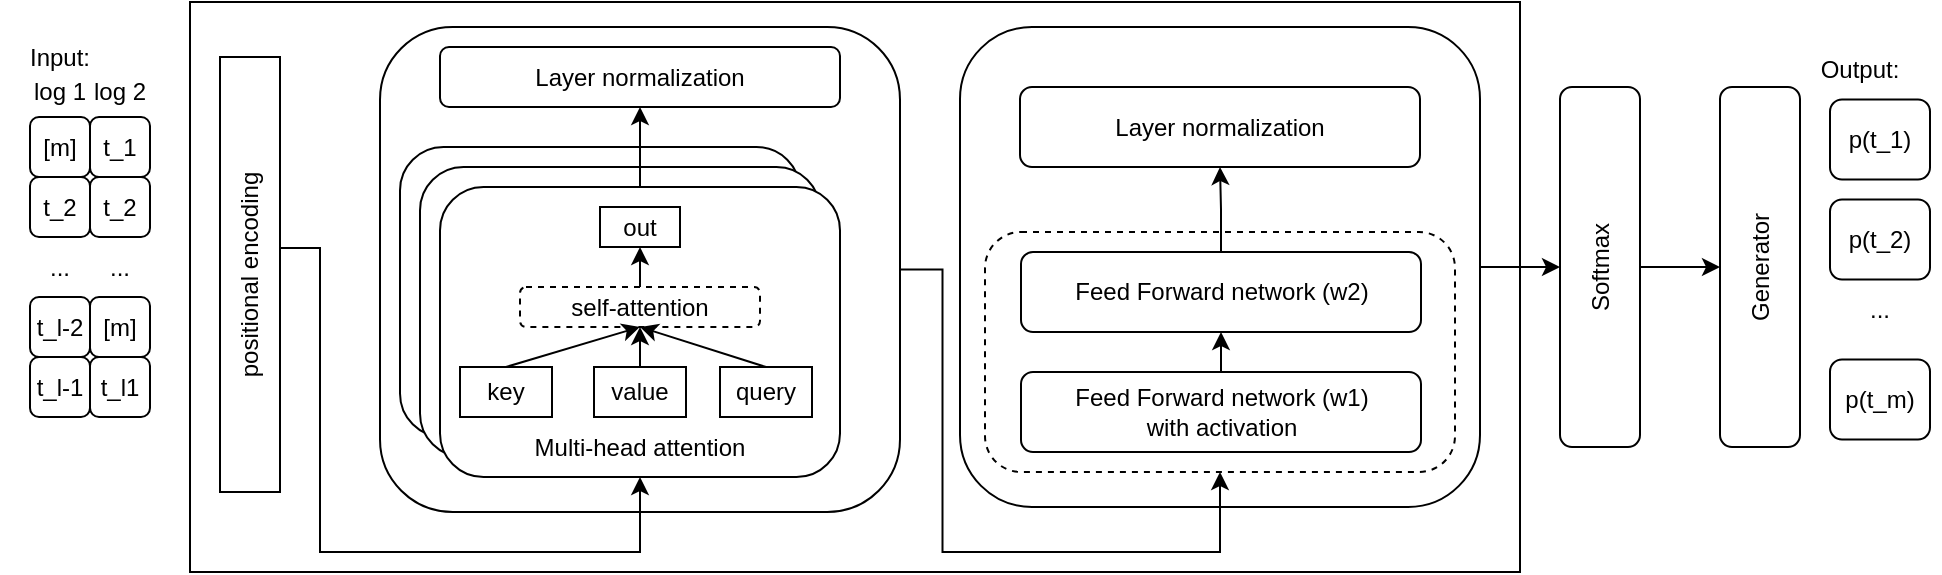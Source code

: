 <mxfile version="22.1.18" type="github">
  <diagram name="第 1 页" id="Y0SxacPxAmktTT1SmDo6">
    <mxGraphModel dx="1562" dy="858" grid="1" gridSize="10" guides="1" tooltips="1" connect="1" arrows="1" fold="1" page="1" pageScale="1" pageWidth="827" pageHeight="1169" math="0" shadow="0">
      <root>
        <mxCell id="0" />
        <mxCell id="1" parent="0" />
        <mxCell id="7q71eSsdtGfGwSLbLFE9-16" value="" style="rounded=0;whiteSpace=wrap;html=1;" vertex="1" parent="1">
          <mxGeometry x="255" y="305" width="665" height="285" as="geometry" />
        </mxCell>
        <mxCell id="7q71eSsdtGfGwSLbLFE9-72" style="edgeStyle=orthogonalEdgeStyle;rounded=0;orthogonalLoop=1;jettySize=auto;html=1;exitX=1;exitY=0.5;exitDx=0;exitDy=0;entryX=0;entryY=0.5;entryDx=0;entryDy=0;" edge="1" parent="1" source="7q71eSsdtGfGwSLbLFE9-62" target="7q71eSsdtGfGwSLbLFE9-70">
          <mxGeometry relative="1" as="geometry" />
        </mxCell>
        <mxCell id="7q71eSsdtGfGwSLbLFE9-62" value="" style="rounded=1;whiteSpace=wrap;html=1;" vertex="1" parent="1">
          <mxGeometry x="640" y="317.5" width="260" height="240" as="geometry" />
        </mxCell>
        <mxCell id="7q71eSsdtGfGwSLbLFE9-69" style="edgeStyle=orthogonalEdgeStyle;rounded=0;orthogonalLoop=1;jettySize=auto;html=1;exitX=1;exitY=0.5;exitDx=0;exitDy=0;entryX=0.5;entryY=1;entryDx=0;entryDy=0;" edge="1" parent="1" source="7q71eSsdtGfGwSLbLFE9-18" target="7q71eSsdtGfGwSLbLFE9-63">
          <mxGeometry relative="1" as="geometry" />
        </mxCell>
        <mxCell id="7q71eSsdtGfGwSLbLFE9-18" value="" style="rounded=1;whiteSpace=wrap;html=1;" vertex="1" parent="1">
          <mxGeometry x="350" y="317.5" width="260" height="242.5" as="geometry" />
        </mxCell>
        <mxCell id="7q71eSsdtGfGwSLbLFE9-1" value="[m]" style="rounded=1;whiteSpace=wrap;html=1;" vertex="1" parent="1">
          <mxGeometry x="175" y="362.5" width="30" height="30" as="geometry" />
        </mxCell>
        <mxCell id="7q71eSsdtGfGwSLbLFE9-3" value="t_1" style="rounded=1;whiteSpace=wrap;html=1;" vertex="1" parent="1">
          <mxGeometry x="205" y="362.5" width="30" height="30" as="geometry" />
        </mxCell>
        <mxCell id="7q71eSsdtGfGwSLbLFE9-4" value="t_2" style="rounded=1;whiteSpace=wrap;html=1;" vertex="1" parent="1">
          <mxGeometry x="175" y="392.5" width="30" height="30" as="geometry" />
        </mxCell>
        <mxCell id="7q71eSsdtGfGwSLbLFE9-5" value="t_2" style="rounded=1;whiteSpace=wrap;html=1;" vertex="1" parent="1">
          <mxGeometry x="205" y="392.5" width="30" height="30" as="geometry" />
        </mxCell>
        <mxCell id="7q71eSsdtGfGwSLbLFE9-10" value="t_l-2" style="rounded=1;whiteSpace=wrap;html=1;" vertex="1" parent="1">
          <mxGeometry x="175" y="452.5" width="30" height="30" as="geometry" />
        </mxCell>
        <mxCell id="7q71eSsdtGfGwSLbLFE9-11" value="[m]" style="rounded=1;whiteSpace=wrap;html=1;" vertex="1" parent="1">
          <mxGeometry x="205" y="452.5" width="30" height="30" as="geometry" />
        </mxCell>
        <mxCell id="7q71eSsdtGfGwSLbLFE9-12" value="t_l-1" style="rounded=1;whiteSpace=wrap;html=1;" vertex="1" parent="1">
          <mxGeometry x="175" y="482.5" width="30" height="30" as="geometry" />
        </mxCell>
        <mxCell id="7q71eSsdtGfGwSLbLFE9-13" value="t_l1" style="rounded=1;whiteSpace=wrap;html=1;" vertex="1" parent="1">
          <mxGeometry x="205" y="482.5" width="30" height="30" as="geometry" />
        </mxCell>
        <mxCell id="7q71eSsdtGfGwSLbLFE9-14" value="..." style="text;html=1;strokeColor=none;fillColor=none;align=center;verticalAlign=middle;whiteSpace=wrap;rounded=0;" vertex="1" parent="1">
          <mxGeometry x="160" y="422.5" width="60" height="30" as="geometry" />
        </mxCell>
        <mxCell id="7q71eSsdtGfGwSLbLFE9-15" value="..." style="text;html=1;strokeColor=none;fillColor=none;align=center;verticalAlign=middle;whiteSpace=wrap;rounded=0;" vertex="1" parent="1">
          <mxGeometry x="190" y="422.5" width="60" height="30" as="geometry" />
        </mxCell>
        <mxCell id="7q71eSsdtGfGwSLbLFE9-60" style="edgeStyle=orthogonalEdgeStyle;rounded=0;orthogonalLoop=1;jettySize=auto;html=1;exitX=1;exitY=0.5;exitDx=0;exitDy=0;entryX=0.5;entryY=1;entryDx=0;entryDy=0;" edge="1" parent="1" source="7q71eSsdtGfGwSLbLFE9-17" target="7q71eSsdtGfGwSLbLFE9-56">
          <mxGeometry relative="1" as="geometry">
            <Array as="points">
              <mxPoint x="320" y="428" />
              <mxPoint x="320" y="580" />
              <mxPoint x="480" y="580" />
            </Array>
          </mxGeometry>
        </mxCell>
        <mxCell id="7q71eSsdtGfGwSLbLFE9-17" value="positional encoding" style="rounded=0;whiteSpace=wrap;html=1;horizontal=0;" vertex="1" parent="1">
          <mxGeometry x="270" y="332.5" width="30" height="217.5" as="geometry" />
        </mxCell>
        <mxCell id="7q71eSsdtGfGwSLbLFE9-19" value="Layer normalization" style="rounded=1;whiteSpace=wrap;html=1;" vertex="1" parent="1">
          <mxGeometry x="380" y="327.5" width="200" height="30" as="geometry" />
        </mxCell>
        <mxCell id="7q71eSsdtGfGwSLbLFE9-20" value="" style="rounded=1;whiteSpace=wrap;html=1;" vertex="1" parent="1">
          <mxGeometry x="360" y="377.5" width="200" height="145" as="geometry" />
        </mxCell>
        <mxCell id="7q71eSsdtGfGwSLbLFE9-21" value="out" style="rounded=0;whiteSpace=wrap;html=1;" vertex="1" parent="1">
          <mxGeometry x="440" y="387.5" width="40" height="20" as="geometry" />
        </mxCell>
        <mxCell id="7q71eSsdtGfGwSLbLFE9-33" style="edgeStyle=orthogonalEdgeStyle;rounded=0;orthogonalLoop=1;jettySize=auto;html=1;exitX=0.5;exitY=0;exitDx=0;exitDy=0;entryX=0.5;entryY=1;entryDx=0;entryDy=0;" edge="1" parent="1" source="7q71eSsdtGfGwSLbLFE9-22" target="7q71eSsdtGfGwSLbLFE9-21">
          <mxGeometry relative="1" as="geometry" />
        </mxCell>
        <mxCell id="7q71eSsdtGfGwSLbLFE9-22" value="self-attention" style="rounded=1;whiteSpace=wrap;html=1;dashed=1;" vertex="1" parent="1">
          <mxGeometry x="400" y="427.5" width="120" height="20" as="geometry" />
        </mxCell>
        <mxCell id="7q71eSsdtGfGwSLbLFE9-28" style="rounded=0;orthogonalLoop=1;jettySize=auto;html=1;exitX=0.5;exitY=0;exitDx=0;exitDy=0;entryX=0.5;entryY=1;entryDx=0;entryDy=0;" edge="1" parent="1" source="7q71eSsdtGfGwSLbLFE9-23" target="7q71eSsdtGfGwSLbLFE9-22">
          <mxGeometry relative="1" as="geometry" />
        </mxCell>
        <mxCell id="7q71eSsdtGfGwSLbLFE9-23" value="key" style="rounded=0;whiteSpace=wrap;html=1;" vertex="1" parent="1">
          <mxGeometry x="370" y="467.5" width="46" height="25" as="geometry" />
        </mxCell>
        <mxCell id="7q71eSsdtGfGwSLbLFE9-31" style="edgeStyle=orthogonalEdgeStyle;rounded=0;orthogonalLoop=1;jettySize=auto;html=1;exitX=0.5;exitY=0;exitDx=0;exitDy=0;entryX=0.5;entryY=1;entryDx=0;entryDy=0;" edge="1" parent="1" source="7q71eSsdtGfGwSLbLFE9-24" target="7q71eSsdtGfGwSLbLFE9-22">
          <mxGeometry relative="1" as="geometry" />
        </mxCell>
        <mxCell id="7q71eSsdtGfGwSLbLFE9-24" value="value" style="rounded=0;whiteSpace=wrap;html=1;" vertex="1" parent="1">
          <mxGeometry x="437" y="467.5" width="46" height="25" as="geometry" />
        </mxCell>
        <mxCell id="7q71eSsdtGfGwSLbLFE9-32" style="rounded=0;orthogonalLoop=1;jettySize=auto;html=1;exitX=0.5;exitY=0;exitDx=0;exitDy=0;entryX=0.5;entryY=1;entryDx=0;entryDy=0;" edge="1" parent="1" source="7q71eSsdtGfGwSLbLFE9-25" target="7q71eSsdtGfGwSLbLFE9-22">
          <mxGeometry relative="1" as="geometry" />
        </mxCell>
        <mxCell id="7q71eSsdtGfGwSLbLFE9-25" value="query" style="rounded=0;whiteSpace=wrap;html=1;" vertex="1" parent="1">
          <mxGeometry x="500" y="467.5" width="46" height="25" as="geometry" />
        </mxCell>
        <mxCell id="7q71eSsdtGfGwSLbLFE9-34" value="Multi-head attention" style="text;html=1;strokeColor=none;fillColor=none;align=center;verticalAlign=middle;whiteSpace=wrap;rounded=0;" vertex="1" parent="1">
          <mxGeometry x="395" y="492.5" width="130" height="30" as="geometry" />
        </mxCell>
        <mxCell id="7q71eSsdtGfGwSLbLFE9-35" value="" style="rounded=1;whiteSpace=wrap;html=1;" vertex="1" parent="1">
          <mxGeometry x="370" y="387.5" width="200" height="145" as="geometry" />
        </mxCell>
        <mxCell id="7q71eSsdtGfGwSLbLFE9-36" value="out" style="rounded=0;whiteSpace=wrap;html=1;" vertex="1" parent="1">
          <mxGeometry x="450" y="397.5" width="40" height="20" as="geometry" />
        </mxCell>
        <mxCell id="7q71eSsdtGfGwSLbLFE9-37" style="edgeStyle=orthogonalEdgeStyle;rounded=0;orthogonalLoop=1;jettySize=auto;html=1;exitX=0.5;exitY=0;exitDx=0;exitDy=0;entryX=0.5;entryY=1;entryDx=0;entryDy=0;" edge="1" parent="1" source="7q71eSsdtGfGwSLbLFE9-38" target="7q71eSsdtGfGwSLbLFE9-36">
          <mxGeometry relative="1" as="geometry" />
        </mxCell>
        <mxCell id="7q71eSsdtGfGwSLbLFE9-38" value="self-attention" style="rounded=1;whiteSpace=wrap;html=1;dashed=1;" vertex="1" parent="1">
          <mxGeometry x="410" y="437.5" width="120" height="20" as="geometry" />
        </mxCell>
        <mxCell id="7q71eSsdtGfGwSLbLFE9-39" style="rounded=0;orthogonalLoop=1;jettySize=auto;html=1;exitX=0.5;exitY=0;exitDx=0;exitDy=0;entryX=0.5;entryY=1;entryDx=0;entryDy=0;" edge="1" parent="1" source="7q71eSsdtGfGwSLbLFE9-40" target="7q71eSsdtGfGwSLbLFE9-38">
          <mxGeometry relative="1" as="geometry" />
        </mxCell>
        <mxCell id="7q71eSsdtGfGwSLbLFE9-40" value="key" style="rounded=0;whiteSpace=wrap;html=1;" vertex="1" parent="1">
          <mxGeometry x="380" y="477.5" width="46" height="25" as="geometry" />
        </mxCell>
        <mxCell id="7q71eSsdtGfGwSLbLFE9-41" style="edgeStyle=orthogonalEdgeStyle;rounded=0;orthogonalLoop=1;jettySize=auto;html=1;exitX=0.5;exitY=0;exitDx=0;exitDy=0;entryX=0.5;entryY=1;entryDx=0;entryDy=0;" edge="1" parent="1" source="7q71eSsdtGfGwSLbLFE9-42" target="7q71eSsdtGfGwSLbLFE9-38">
          <mxGeometry relative="1" as="geometry" />
        </mxCell>
        <mxCell id="7q71eSsdtGfGwSLbLFE9-42" value="value" style="rounded=0;whiteSpace=wrap;html=1;" vertex="1" parent="1">
          <mxGeometry x="447" y="477.5" width="46" height="25" as="geometry" />
        </mxCell>
        <mxCell id="7q71eSsdtGfGwSLbLFE9-43" style="rounded=0;orthogonalLoop=1;jettySize=auto;html=1;exitX=0.5;exitY=0;exitDx=0;exitDy=0;entryX=0.5;entryY=1;entryDx=0;entryDy=0;" edge="1" parent="1" source="7q71eSsdtGfGwSLbLFE9-44" target="7q71eSsdtGfGwSLbLFE9-38">
          <mxGeometry relative="1" as="geometry" />
        </mxCell>
        <mxCell id="7q71eSsdtGfGwSLbLFE9-44" value="query" style="rounded=0;whiteSpace=wrap;html=1;" vertex="1" parent="1">
          <mxGeometry x="510" y="477.5" width="46" height="25" as="geometry" />
        </mxCell>
        <mxCell id="7q71eSsdtGfGwSLbLFE9-45" value="Multi-head attention" style="text;html=1;strokeColor=none;fillColor=none;align=center;verticalAlign=middle;whiteSpace=wrap;rounded=0;" vertex="1" parent="1">
          <mxGeometry x="405" y="502.5" width="130" height="30" as="geometry" />
        </mxCell>
        <mxCell id="7q71eSsdtGfGwSLbLFE9-57" style="edgeStyle=orthogonalEdgeStyle;rounded=0;orthogonalLoop=1;jettySize=auto;html=1;exitX=0.5;exitY=0;exitDx=0;exitDy=0;entryX=0.5;entryY=1;entryDx=0;entryDy=0;" edge="1" parent="1" source="7q71eSsdtGfGwSLbLFE9-46" target="7q71eSsdtGfGwSLbLFE9-19">
          <mxGeometry relative="1" as="geometry" />
        </mxCell>
        <mxCell id="7q71eSsdtGfGwSLbLFE9-46" value="" style="rounded=1;whiteSpace=wrap;html=1;" vertex="1" parent="1">
          <mxGeometry x="380" y="397.5" width="200" height="145" as="geometry" />
        </mxCell>
        <mxCell id="7q71eSsdtGfGwSLbLFE9-47" value="out" style="rounded=0;whiteSpace=wrap;html=1;" vertex="1" parent="1">
          <mxGeometry x="460" y="407.5" width="40" height="20" as="geometry" />
        </mxCell>
        <mxCell id="7q71eSsdtGfGwSLbLFE9-48" style="edgeStyle=orthogonalEdgeStyle;rounded=0;orthogonalLoop=1;jettySize=auto;html=1;exitX=0.5;exitY=0;exitDx=0;exitDy=0;entryX=0.5;entryY=1;entryDx=0;entryDy=0;" edge="1" parent="1" source="7q71eSsdtGfGwSLbLFE9-49" target="7q71eSsdtGfGwSLbLFE9-47">
          <mxGeometry relative="1" as="geometry" />
        </mxCell>
        <mxCell id="7q71eSsdtGfGwSLbLFE9-49" value="self-attention" style="rounded=1;whiteSpace=wrap;html=1;dashed=1;" vertex="1" parent="1">
          <mxGeometry x="420" y="447.5" width="120" height="20" as="geometry" />
        </mxCell>
        <mxCell id="7q71eSsdtGfGwSLbLFE9-50" style="rounded=0;orthogonalLoop=1;jettySize=auto;html=1;exitX=0.5;exitY=0;exitDx=0;exitDy=0;entryX=0.5;entryY=1;entryDx=0;entryDy=0;" edge="1" parent="1" source="7q71eSsdtGfGwSLbLFE9-51" target="7q71eSsdtGfGwSLbLFE9-49">
          <mxGeometry relative="1" as="geometry" />
        </mxCell>
        <mxCell id="7q71eSsdtGfGwSLbLFE9-51" value="key" style="rounded=0;whiteSpace=wrap;html=1;" vertex="1" parent="1">
          <mxGeometry x="390" y="487.5" width="46" height="25" as="geometry" />
        </mxCell>
        <mxCell id="7q71eSsdtGfGwSLbLFE9-52" style="edgeStyle=orthogonalEdgeStyle;rounded=0;orthogonalLoop=1;jettySize=auto;html=1;exitX=0.5;exitY=0;exitDx=0;exitDy=0;entryX=0.5;entryY=1;entryDx=0;entryDy=0;" edge="1" parent="1" source="7q71eSsdtGfGwSLbLFE9-53" target="7q71eSsdtGfGwSLbLFE9-49">
          <mxGeometry relative="1" as="geometry" />
        </mxCell>
        <mxCell id="7q71eSsdtGfGwSLbLFE9-53" value="value" style="rounded=0;whiteSpace=wrap;html=1;" vertex="1" parent="1">
          <mxGeometry x="457" y="487.5" width="46" height="25" as="geometry" />
        </mxCell>
        <mxCell id="7q71eSsdtGfGwSLbLFE9-54" style="rounded=0;orthogonalLoop=1;jettySize=auto;html=1;exitX=0.5;exitY=0;exitDx=0;exitDy=0;entryX=0.5;entryY=1;entryDx=0;entryDy=0;" edge="1" parent="1" source="7q71eSsdtGfGwSLbLFE9-55" target="7q71eSsdtGfGwSLbLFE9-49">
          <mxGeometry relative="1" as="geometry" />
        </mxCell>
        <mxCell id="7q71eSsdtGfGwSLbLFE9-55" value="query" style="rounded=0;whiteSpace=wrap;html=1;" vertex="1" parent="1">
          <mxGeometry x="520" y="487.5" width="46" height="25" as="geometry" />
        </mxCell>
        <mxCell id="7q71eSsdtGfGwSLbLFE9-56" value="Multi-head attention" style="text;html=1;strokeColor=none;fillColor=none;align=center;verticalAlign=middle;whiteSpace=wrap;rounded=0;" vertex="1" parent="1">
          <mxGeometry x="415" y="512.5" width="130" height="30" as="geometry" />
        </mxCell>
        <mxCell id="7q71eSsdtGfGwSLbLFE9-63" value="" style="rounded=1;whiteSpace=wrap;html=1;dashed=1;" vertex="1" parent="1">
          <mxGeometry x="652.5" y="420" width="235" height="120" as="geometry" />
        </mxCell>
        <mxCell id="7q71eSsdtGfGwSLbLFE9-68" style="edgeStyle=orthogonalEdgeStyle;rounded=0;orthogonalLoop=1;jettySize=auto;html=1;exitX=0.5;exitY=0;exitDx=0;exitDy=0;entryX=0.5;entryY=1;entryDx=0;entryDy=0;" edge="1" parent="1" source="7q71eSsdtGfGwSLbLFE9-64" target="7q71eSsdtGfGwSLbLFE9-67">
          <mxGeometry relative="1" as="geometry" />
        </mxCell>
        <mxCell id="7q71eSsdtGfGwSLbLFE9-64" value="Feed Forward network (w2)" style="rounded=1;whiteSpace=wrap;html=1;" vertex="1" parent="1">
          <mxGeometry x="670.5" y="430" width="200" height="40" as="geometry" />
        </mxCell>
        <mxCell id="7q71eSsdtGfGwSLbLFE9-66" style="edgeStyle=orthogonalEdgeStyle;rounded=0;orthogonalLoop=1;jettySize=auto;html=1;exitX=0.5;exitY=0;exitDx=0;exitDy=0;entryX=0.5;entryY=1;entryDx=0;entryDy=0;" edge="1" parent="1" source="7q71eSsdtGfGwSLbLFE9-65" target="7q71eSsdtGfGwSLbLFE9-64">
          <mxGeometry relative="1" as="geometry" />
        </mxCell>
        <mxCell id="7q71eSsdtGfGwSLbLFE9-65" value="Feed Forward network (w1)&lt;br&gt;with activation" style="rounded=1;whiteSpace=wrap;html=1;" vertex="1" parent="1">
          <mxGeometry x="670.5" y="490" width="200" height="40" as="geometry" />
        </mxCell>
        <mxCell id="7q71eSsdtGfGwSLbLFE9-67" value="Layer normalization" style="rounded=1;whiteSpace=wrap;html=1;" vertex="1" parent="1">
          <mxGeometry x="670" y="347.5" width="200" height="40" as="geometry" />
        </mxCell>
        <mxCell id="7q71eSsdtGfGwSLbLFE9-73" style="edgeStyle=orthogonalEdgeStyle;rounded=0;orthogonalLoop=1;jettySize=auto;html=1;exitX=1;exitY=0.5;exitDx=0;exitDy=0;entryX=0;entryY=0.5;entryDx=0;entryDy=0;" edge="1" parent="1" source="7q71eSsdtGfGwSLbLFE9-70" target="7q71eSsdtGfGwSLbLFE9-71">
          <mxGeometry relative="1" as="geometry" />
        </mxCell>
        <mxCell id="7q71eSsdtGfGwSLbLFE9-70" value="Softmax" style="rounded=1;whiteSpace=wrap;html=1;horizontal=0;" vertex="1" parent="1">
          <mxGeometry x="940" y="347.5" width="40" height="180" as="geometry" />
        </mxCell>
        <mxCell id="7q71eSsdtGfGwSLbLFE9-71" value="Generator" style="rounded=1;whiteSpace=wrap;html=1;horizontal=0;" vertex="1" parent="1">
          <mxGeometry x="1020" y="347.5" width="40" height="180" as="geometry" />
        </mxCell>
        <mxCell id="7q71eSsdtGfGwSLbLFE9-74" value="p(t_1)" style="rounded=1;whiteSpace=wrap;html=1;" vertex="1" parent="1">
          <mxGeometry x="1075" y="353.75" width="50" height="40" as="geometry" />
        </mxCell>
        <mxCell id="7q71eSsdtGfGwSLbLFE9-75" value="p(t_2)" style="rounded=1;whiteSpace=wrap;html=1;" vertex="1" parent="1">
          <mxGeometry x="1075" y="403.75" width="50" height="40" as="geometry" />
        </mxCell>
        <mxCell id="7q71eSsdtGfGwSLbLFE9-76" value="p(t_m)" style="rounded=1;whiteSpace=wrap;html=1;" vertex="1" parent="1">
          <mxGeometry x="1075" y="483.75" width="50" height="40" as="geometry" />
        </mxCell>
        <mxCell id="7q71eSsdtGfGwSLbLFE9-77" value="..." style="text;html=1;strokeColor=none;fillColor=none;align=center;verticalAlign=middle;whiteSpace=wrap;rounded=0;" vertex="1" parent="1">
          <mxGeometry x="1070" y="443.75" width="60" height="30" as="geometry" />
        </mxCell>
        <mxCell id="7q71eSsdtGfGwSLbLFE9-78" value="Input:" style="text;html=1;strokeColor=none;fillColor=none;align=center;verticalAlign=middle;whiteSpace=wrap;rounded=0;" vertex="1" parent="1">
          <mxGeometry x="160" y="317.5" width="60" height="30" as="geometry" />
        </mxCell>
        <mxCell id="7q71eSsdtGfGwSLbLFE9-79" value="log 1" style="text;html=1;strokeColor=none;fillColor=none;align=center;verticalAlign=middle;whiteSpace=wrap;rounded=0;" vertex="1" parent="1">
          <mxGeometry x="160" y="335" width="60" height="30" as="geometry" />
        </mxCell>
        <mxCell id="7q71eSsdtGfGwSLbLFE9-80" value="log 2" style="text;html=1;strokeColor=none;fillColor=none;align=center;verticalAlign=middle;whiteSpace=wrap;rounded=0;" vertex="1" parent="1">
          <mxGeometry x="190" y="335" width="60" height="30" as="geometry" />
        </mxCell>
        <mxCell id="7q71eSsdtGfGwSLbLFE9-81" value="Output:" style="text;html=1;strokeColor=none;fillColor=none;align=center;verticalAlign=middle;whiteSpace=wrap;rounded=0;" vertex="1" parent="1">
          <mxGeometry x="1060" y="324" width="60" height="30" as="geometry" />
        </mxCell>
      </root>
    </mxGraphModel>
  </diagram>
</mxfile>
